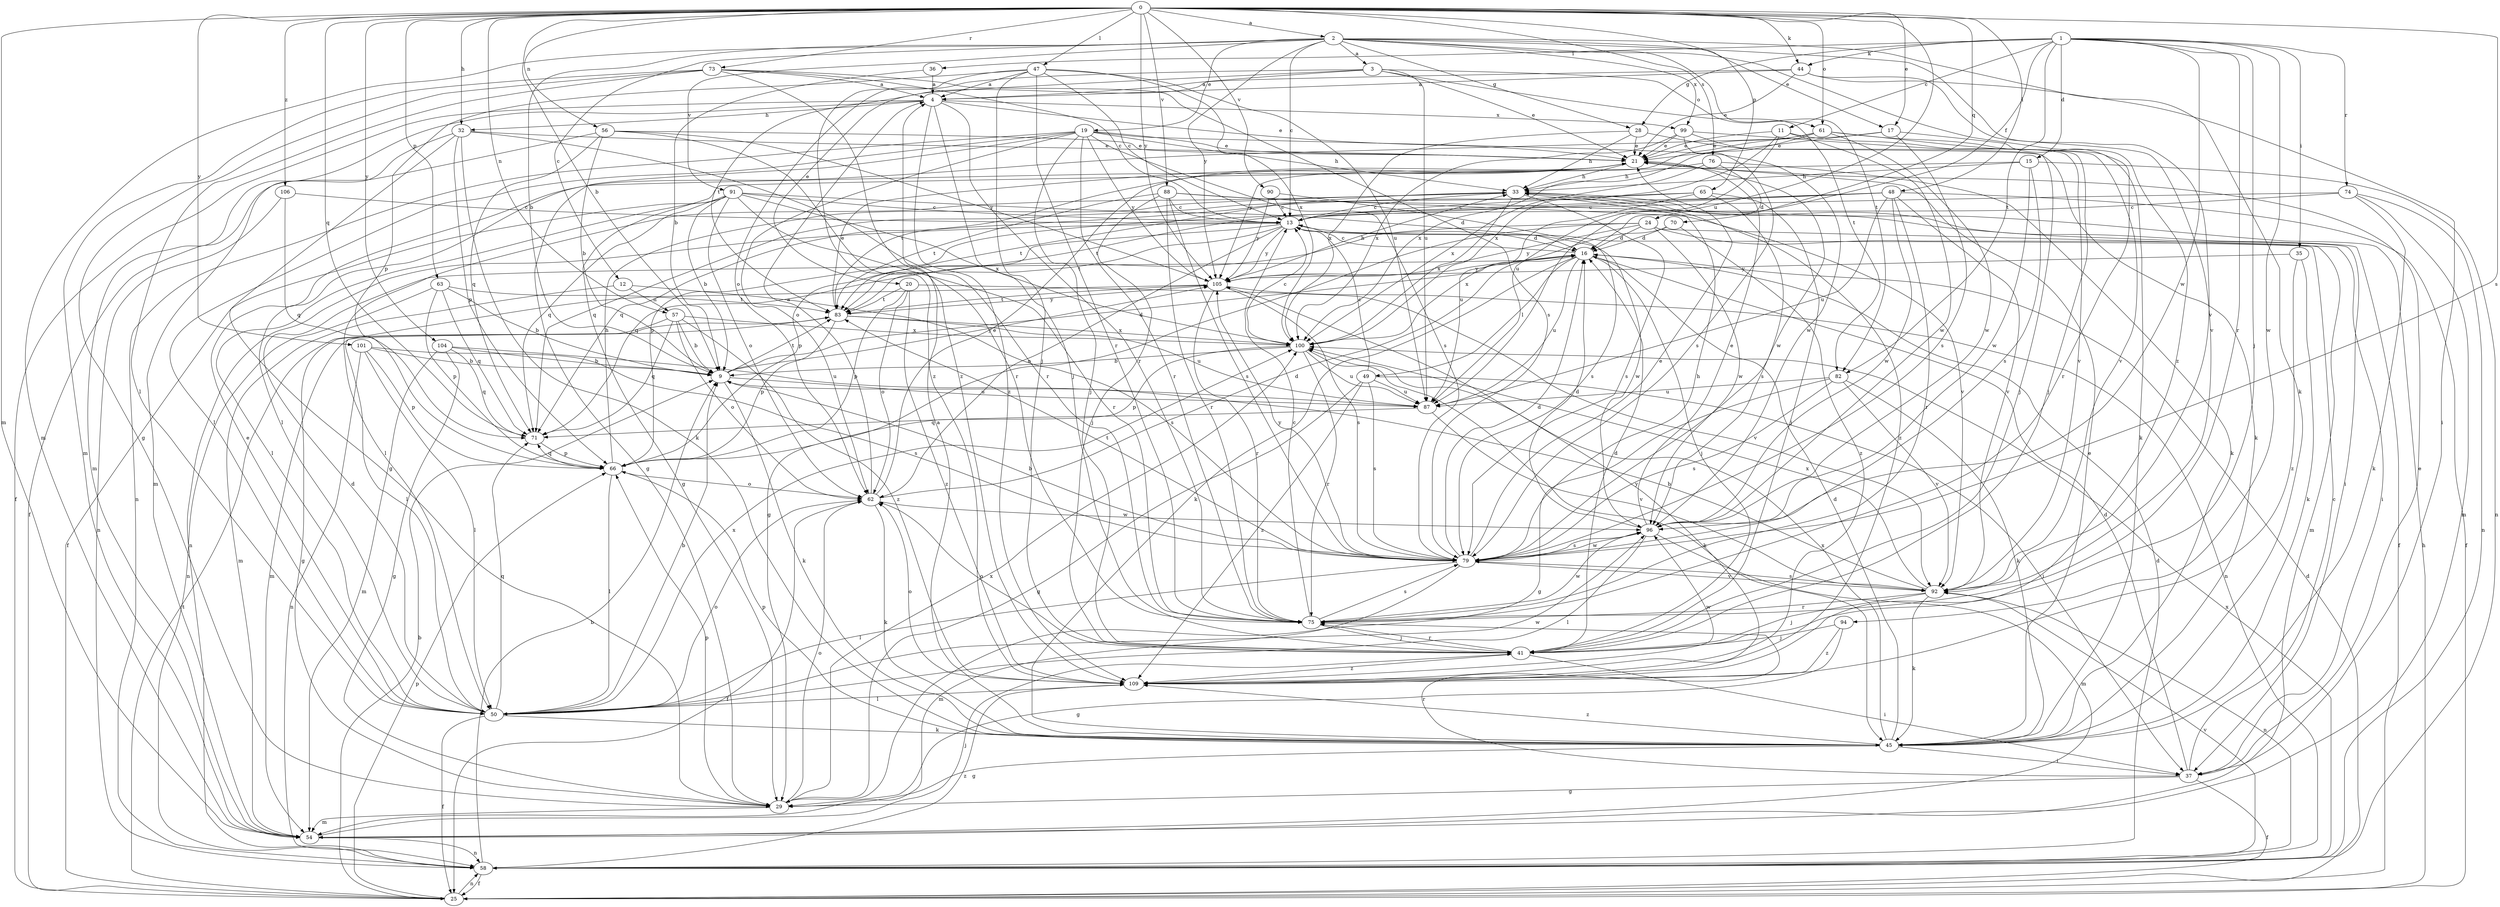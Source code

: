 strict digraph  {
0;
1;
2;
3;
4;
9;
11;
12;
13;
15;
16;
17;
19;
20;
21;
24;
25;
28;
29;
32;
33;
35;
36;
37;
41;
44;
45;
47;
48;
49;
50;
54;
56;
57;
58;
61;
62;
63;
65;
66;
70;
71;
73;
74;
75;
76;
79;
82;
83;
87;
88;
90;
91;
92;
94;
96;
99;
100;
101;
104;
105;
106;
109;
0 -> 2  [label=a];
0 -> 9  [label=b];
0 -> 17  [label=e];
0 -> 32  [label=h];
0 -> 44  [label=k];
0 -> 47  [label=l];
0 -> 48  [label=l];
0 -> 54  [label=m];
0 -> 56  [label=n];
0 -> 57  [label=n];
0 -> 61  [label=o];
0 -> 63  [label=p];
0 -> 65  [label=p];
0 -> 70  [label=q];
0 -> 71  [label=q];
0 -> 73  [label=r];
0 -> 76  [label=s];
0 -> 79  [label=s];
0 -> 87  [label=u];
0 -> 88  [label=v];
0 -> 90  [label=v];
0 -> 101  [label=y];
0 -> 104  [label=y];
0 -> 105  [label=y];
0 -> 106  [label=z];
1 -> 11  [label=c];
1 -> 15  [label=d];
1 -> 24  [label=f];
1 -> 28  [label=g];
1 -> 35  [label=i];
1 -> 36  [label=i];
1 -> 41  [label=j];
1 -> 44  [label=k];
1 -> 74  [label=r];
1 -> 75  [label=r];
1 -> 82  [label=t];
1 -> 94  [label=w];
1 -> 96  [label=w];
2 -> 3  [label=a];
2 -> 9  [label=b];
2 -> 12  [label=c];
2 -> 13  [label=c];
2 -> 17  [label=e];
2 -> 19  [label=e];
2 -> 28  [label=g];
2 -> 45  [label=k];
2 -> 54  [label=m];
2 -> 82  [label=t];
2 -> 91  [label=v];
2 -> 92  [label=v];
2 -> 99  [label=x];
2 -> 105  [label=y];
2 -> 109  [label=z];
3 -> 4  [label=a];
3 -> 20  [label=e];
3 -> 21  [label=e];
3 -> 61  [label=o];
3 -> 62  [label=o];
3 -> 82  [label=t];
3 -> 87  [label=u];
4 -> 21  [label=e];
4 -> 25  [label=f];
4 -> 32  [label=h];
4 -> 41  [label=j];
4 -> 54  [label=m];
4 -> 75  [label=r];
4 -> 99  [label=x];
4 -> 109  [label=z];
9 -> 16  [label=d];
9 -> 45  [label=k];
9 -> 83  [label=t];
9 -> 87  [label=u];
9 -> 105  [label=y];
11 -> 21  [label=e];
11 -> 41  [label=j];
11 -> 87  [label=u];
11 -> 96  [label=w];
11 -> 100  [label=x];
12 -> 54  [label=m];
12 -> 57  [label=n];
12 -> 79  [label=s];
13 -> 16  [label=d];
13 -> 58  [label=n];
13 -> 62  [label=o];
13 -> 66  [label=p];
13 -> 83  [label=t];
13 -> 96  [label=w];
13 -> 105  [label=y];
15 -> 29  [label=g];
15 -> 33  [label=h];
15 -> 58  [label=n];
15 -> 79  [label=s];
15 -> 96  [label=w];
16 -> 13  [label=c];
16 -> 41  [label=j];
16 -> 45  [label=k];
16 -> 49  [label=l];
16 -> 87  [label=u];
16 -> 105  [label=y];
17 -> 21  [label=e];
17 -> 50  [label=l];
17 -> 75  [label=r];
17 -> 79  [label=s];
19 -> 21  [label=e];
19 -> 29  [label=g];
19 -> 33  [label=h];
19 -> 41  [label=j];
19 -> 50  [label=l];
19 -> 58  [label=n];
19 -> 62  [label=o];
19 -> 75  [label=r];
19 -> 79  [label=s];
19 -> 96  [label=w];
19 -> 105  [label=y];
20 -> 62  [label=o];
20 -> 66  [label=p];
20 -> 83  [label=t];
20 -> 92  [label=v];
20 -> 109  [label=z];
21 -> 33  [label=h];
21 -> 83  [label=t];
21 -> 96  [label=w];
24 -> 16  [label=d];
24 -> 29  [label=g];
24 -> 37  [label=i];
24 -> 54  [label=m];
24 -> 71  [label=q];
24 -> 96  [label=w];
24 -> 105  [label=y];
25 -> 9  [label=b];
25 -> 16  [label=d];
25 -> 33  [label=h];
25 -> 58  [label=n];
25 -> 66  [label=p];
25 -> 83  [label=t];
28 -> 21  [label=e];
28 -> 33  [label=h];
28 -> 45  [label=k];
28 -> 100  [label=x];
29 -> 54  [label=m];
29 -> 62  [label=o];
29 -> 66  [label=p];
29 -> 100  [label=x];
32 -> 21  [label=e];
32 -> 29  [label=g];
32 -> 45  [label=k];
32 -> 54  [label=m];
32 -> 66  [label=p];
32 -> 75  [label=r];
33 -> 13  [label=c];
33 -> 25  [label=f];
33 -> 50  [label=l];
33 -> 79  [label=s];
33 -> 83  [label=t];
33 -> 100  [label=x];
33 -> 109  [label=z];
35 -> 45  [label=k];
35 -> 105  [label=y];
35 -> 109  [label=z];
36 -> 4  [label=a];
36 -> 9  [label=b];
37 -> 13  [label=c];
37 -> 16  [label=d];
37 -> 21  [label=e];
37 -> 25  [label=f];
37 -> 29  [label=g];
37 -> 75  [label=r];
41 -> 16  [label=d];
41 -> 37  [label=i];
41 -> 62  [label=o];
41 -> 75  [label=r];
41 -> 109  [label=z];
44 -> 4  [label=a];
44 -> 21  [label=e];
44 -> 37  [label=i];
44 -> 83  [label=t];
44 -> 92  [label=v];
45 -> 4  [label=a];
45 -> 16  [label=d];
45 -> 21  [label=e];
45 -> 29  [label=g];
45 -> 37  [label=i];
45 -> 66  [label=p];
45 -> 100  [label=x];
45 -> 109  [label=z];
47 -> 4  [label=a];
47 -> 13  [label=c];
47 -> 41  [label=j];
47 -> 66  [label=p];
47 -> 75  [label=r];
47 -> 87  [label=u];
47 -> 100  [label=x];
47 -> 109  [label=z];
48 -> 13  [label=c];
48 -> 25  [label=f];
48 -> 71  [label=q];
48 -> 75  [label=r];
48 -> 83  [label=t];
48 -> 87  [label=u];
48 -> 92  [label=v];
48 -> 96  [label=w];
49 -> 13  [label=c];
49 -> 29  [label=g];
49 -> 37  [label=i];
49 -> 79  [label=s];
49 -> 87  [label=u];
49 -> 109  [label=z];
50 -> 9  [label=b];
50 -> 16  [label=d];
50 -> 21  [label=e];
50 -> 25  [label=f];
50 -> 45  [label=k];
50 -> 62  [label=o];
50 -> 71  [label=q];
50 -> 96  [label=w];
50 -> 100  [label=x];
54 -> 41  [label=j];
54 -> 58  [label=n];
56 -> 9  [label=b];
56 -> 21  [label=e];
56 -> 25  [label=f];
56 -> 71  [label=q];
56 -> 75  [label=r];
56 -> 105  [label=y];
57 -> 9  [label=b];
57 -> 29  [label=g];
57 -> 62  [label=o];
57 -> 71  [label=q];
57 -> 100  [label=x];
57 -> 109  [label=z];
58 -> 9  [label=b];
58 -> 16  [label=d];
58 -> 25  [label=f];
58 -> 92  [label=v];
58 -> 100  [label=x];
58 -> 109  [label=z];
61 -> 21  [label=e];
61 -> 45  [label=k];
61 -> 92  [label=v];
61 -> 96  [label=w];
61 -> 100  [label=x];
61 -> 105  [label=y];
62 -> 4  [label=a];
62 -> 16  [label=d];
62 -> 21  [label=e];
62 -> 25  [label=f];
62 -> 45  [label=k];
62 -> 96  [label=w];
63 -> 9  [label=b];
63 -> 58  [label=n];
63 -> 66  [label=p];
63 -> 71  [label=q];
63 -> 83  [label=t];
65 -> 13  [label=c];
65 -> 41  [label=j];
65 -> 71  [label=q];
65 -> 79  [label=s];
65 -> 87  [label=u];
66 -> 33  [label=h];
66 -> 50  [label=l];
66 -> 62  [label=o];
66 -> 71  [label=q];
70 -> 16  [label=d];
70 -> 100  [label=x];
70 -> 109  [label=z];
71 -> 66  [label=p];
73 -> 4  [label=a];
73 -> 13  [label=c];
73 -> 29  [label=g];
73 -> 50  [label=l];
73 -> 54  [label=m];
73 -> 79  [label=s];
73 -> 109  [label=z];
74 -> 13  [label=c];
74 -> 45  [label=k];
74 -> 54  [label=m];
74 -> 58  [label=n];
74 -> 66  [label=p];
75 -> 13  [label=c];
75 -> 41  [label=j];
75 -> 79  [label=s];
75 -> 96  [label=w];
76 -> 16  [label=d];
76 -> 33  [label=h];
76 -> 45  [label=k];
76 -> 100  [label=x];
79 -> 9  [label=b];
79 -> 16  [label=d];
79 -> 21  [label=e];
79 -> 33  [label=h];
79 -> 50  [label=l];
79 -> 54  [label=m];
79 -> 83  [label=t];
79 -> 92  [label=v];
79 -> 96  [label=w];
79 -> 105  [label=y];
82 -> 29  [label=g];
82 -> 45  [label=k];
82 -> 79  [label=s];
82 -> 87  [label=u];
82 -> 92  [label=v];
83 -> 21  [label=e];
83 -> 54  [label=m];
83 -> 66  [label=p];
83 -> 87  [label=u];
83 -> 100  [label=x];
83 -> 105  [label=y];
87 -> 71  [label=q];
87 -> 92  [label=v];
88 -> 13  [label=c];
88 -> 37  [label=i];
88 -> 41  [label=j];
88 -> 75  [label=r];
88 -> 79  [label=s];
88 -> 83  [label=t];
88 -> 92  [label=v];
90 -> 13  [label=c];
90 -> 79  [label=s];
90 -> 105  [label=y];
91 -> 9  [label=b];
91 -> 13  [label=c];
91 -> 16  [label=d];
91 -> 25  [label=f];
91 -> 50  [label=l];
91 -> 62  [label=o];
91 -> 71  [label=q];
91 -> 75  [label=r];
91 -> 100  [label=x];
92 -> 9  [label=b];
92 -> 41  [label=j];
92 -> 45  [label=k];
92 -> 58  [label=n];
92 -> 75  [label=r];
92 -> 79  [label=s];
92 -> 100  [label=x];
94 -> 29  [label=g];
94 -> 41  [label=j];
94 -> 109  [label=z];
96 -> 16  [label=d];
96 -> 21  [label=e];
96 -> 50  [label=l];
96 -> 54  [label=m];
96 -> 79  [label=s];
99 -> 21  [label=e];
99 -> 41  [label=j];
99 -> 79  [label=s];
99 -> 92  [label=v];
99 -> 100  [label=x];
100 -> 9  [label=b];
100 -> 13  [label=c];
100 -> 45  [label=k];
100 -> 66  [label=p];
100 -> 75  [label=r];
100 -> 87  [label=u];
101 -> 9  [label=b];
101 -> 50  [label=l];
101 -> 58  [label=n];
101 -> 66  [label=p];
101 -> 79  [label=s];
104 -> 9  [label=b];
104 -> 29  [label=g];
104 -> 54  [label=m];
104 -> 71  [label=q];
104 -> 87  [label=u];
105 -> 33  [label=h];
105 -> 50  [label=l];
105 -> 58  [label=n];
105 -> 75  [label=r];
105 -> 79  [label=s];
105 -> 83  [label=t];
106 -> 13  [label=c];
106 -> 58  [label=n];
106 -> 71  [label=q];
109 -> 50  [label=l];
109 -> 62  [label=o];
109 -> 96  [label=w];
109 -> 105  [label=y];
}
